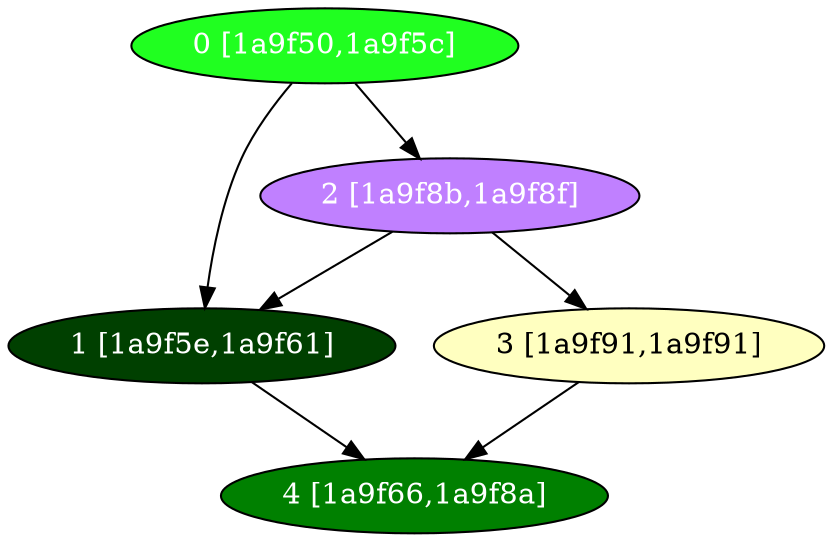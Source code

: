 diGraph libnss3{
	libnss3_0  [style=filled fillcolor="#20FF20" fontcolor="#ffffff" shape=oval label="0 [1a9f50,1a9f5c]"]
	libnss3_1  [style=filled fillcolor="#004000" fontcolor="#ffffff" shape=oval label="1 [1a9f5e,1a9f61]"]
	libnss3_2  [style=filled fillcolor="#C080FF" fontcolor="#ffffff" shape=oval label="2 [1a9f8b,1a9f8f]"]
	libnss3_3  [style=filled fillcolor="#FFFFC0" fontcolor="#000000" shape=oval label="3 [1a9f91,1a9f91]"]
	libnss3_4  [style=filled fillcolor="#008000" fontcolor="#ffffff" shape=oval label="4 [1a9f66,1a9f8a]"]

	libnss3_0 -> libnss3_1
	libnss3_0 -> libnss3_2
	libnss3_1 -> libnss3_4
	libnss3_2 -> libnss3_1
	libnss3_2 -> libnss3_3
	libnss3_3 -> libnss3_4
}